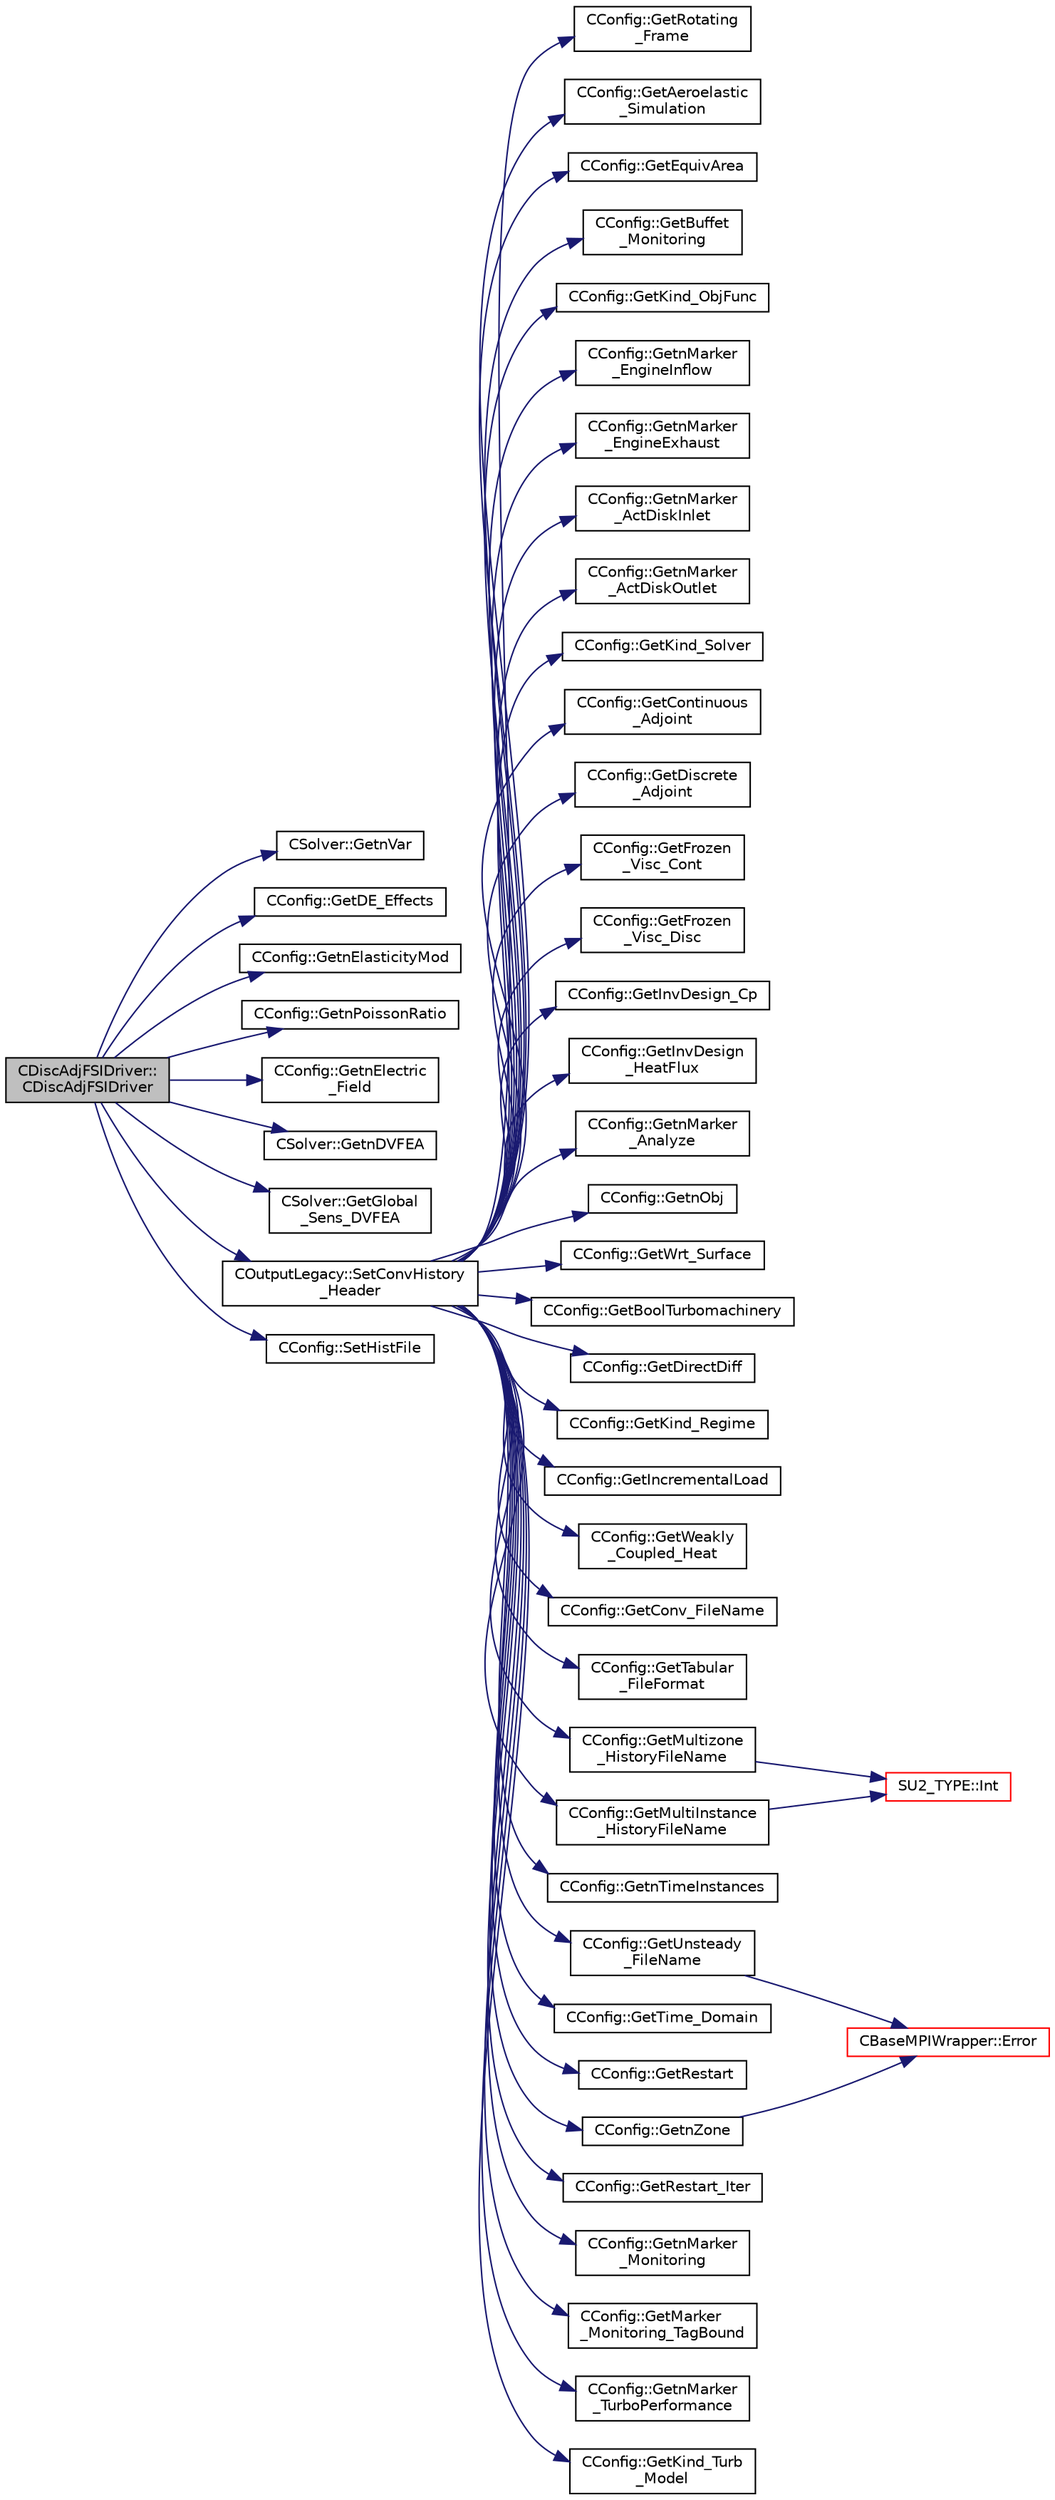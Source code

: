 digraph "CDiscAdjFSIDriver::CDiscAdjFSIDriver"
{
  edge [fontname="Helvetica",fontsize="10",labelfontname="Helvetica",labelfontsize="10"];
  node [fontname="Helvetica",fontsize="10",shape=record];
  rankdir="LR";
  Node0 [label="CDiscAdjFSIDriver::\lCDiscAdjFSIDriver",height=0.2,width=0.4,color="black", fillcolor="grey75", style="filled", fontcolor="black"];
  Node0 -> Node1 [color="midnightblue",fontsize="10",style="solid",fontname="Helvetica"];
  Node1 [label="CSolver::GetnVar",height=0.2,width=0.4,color="black", fillcolor="white", style="filled",URL="$class_c_solver.html#a65c22046b0cf1938ba22648912d04680",tooltip="Get the number of variables of the problem. "];
  Node0 -> Node2 [color="midnightblue",fontsize="10",style="solid",fontname="Helvetica"];
  Node2 [label="CConfig::GetDE_Effects",height=0.2,width=0.4,color="black", fillcolor="white", style="filled",URL="$class_c_config.html#a8ad45b179ddabec5652dbf4b517fbbf0",tooltip="Decide whether to apply DE effects to the model. "];
  Node0 -> Node3 [color="midnightblue",fontsize="10",style="solid",fontname="Helvetica"];
  Node3 [label="CConfig::GetnElasticityMod",height=0.2,width=0.4,color="black", fillcolor="white", style="filled",URL="$class_c_config.html#a292a8a8ba384f7fa5393af48de954fed",tooltip="Get the number of different values for the elasticity modulus. "];
  Node0 -> Node4 [color="midnightblue",fontsize="10",style="solid",fontname="Helvetica"];
  Node4 [label="CConfig::GetnPoissonRatio",height=0.2,width=0.4,color="black", fillcolor="white", style="filled",URL="$class_c_config.html#aa18a567f8a1941d7c5bf2166ad01609f",tooltip="Get the number of different values for the Poisson ratio. "];
  Node0 -> Node5 [color="midnightblue",fontsize="10",style="solid",fontname="Helvetica"];
  Node5 [label="CConfig::GetnElectric\l_Field",height=0.2,width=0.4,color="black", fillcolor="white", style="filled",URL="$class_c_config.html#a55654c927972cc090937f273f3fce30e",tooltip="Get the number of different values for the modulus of the electric field. "];
  Node0 -> Node6 [color="midnightblue",fontsize="10",style="solid",fontname="Helvetica"];
  Node6 [label="CSolver::GetnDVFEA",height=0.2,width=0.4,color="black", fillcolor="white", style="filled",URL="$class_c_solver.html#a7059d90c3299b61689bf9d36d8da4a26",tooltip="A virtual member. "];
  Node0 -> Node7 [color="midnightblue",fontsize="10",style="solid",fontname="Helvetica"];
  Node7 [label="CSolver::GetGlobal\l_Sens_DVFEA",height=0.2,width=0.4,color="black", fillcolor="white", style="filled",URL="$class_c_solver.html#a81bc39719c8bc94d84a83fce43bf2188",tooltip="A virtual member. "];
  Node0 -> Node8 [color="midnightblue",fontsize="10",style="solid",fontname="Helvetica"];
  Node8 [label="COutputLegacy::SetConvHistory\l_Header",height=0.2,width=0.4,color="black", fillcolor="white", style="filled",URL="$class_c_output_legacy.html#a18b50c074872fff05e5be4022c4a54de",tooltip="Write the header of the history file. "];
  Node8 -> Node9 [color="midnightblue",fontsize="10",style="solid",fontname="Helvetica"];
  Node9 [label="CConfig::GetRotating\l_Frame",height=0.2,width=0.4,color="black", fillcolor="white", style="filled",URL="$class_c_config.html#a5ac97db2be7bae9007d01557f80418bc",tooltip="Get information about the rotational frame. "];
  Node8 -> Node10 [color="midnightblue",fontsize="10",style="solid",fontname="Helvetica"];
  Node10 [label="CConfig::GetAeroelastic\l_Simulation",height=0.2,width=0.4,color="black", fillcolor="white", style="filled",URL="$class_c_config.html#a5e201a02b845a33f967cbcd3f462018a",tooltip="Get information about the aeroelastic simulation. "];
  Node8 -> Node11 [color="midnightblue",fontsize="10",style="solid",fontname="Helvetica"];
  Node11 [label="CConfig::GetEquivArea",height=0.2,width=0.4,color="black", fillcolor="white", style="filled",URL="$class_c_config.html#afddf2c0bc33a8038c6dd8ba5a40727ed",tooltip="Information about computing and plotting the equivalent area distribution. "];
  Node8 -> Node12 [color="midnightblue",fontsize="10",style="solid",fontname="Helvetica"];
  Node12 [label="CConfig::GetBuffet\l_Monitoring",height=0.2,width=0.4,color="black", fillcolor="white", style="filled",URL="$class_c_config.html#af207953f13ef34165399d63bfe851a34",tooltip="Provides the buffet monitoring information. "];
  Node8 -> Node13 [color="midnightblue",fontsize="10",style="solid",fontname="Helvetica"];
  Node13 [label="CConfig::GetKind_ObjFunc",height=0.2,width=0.4,color="black", fillcolor="white", style="filled",URL="$class_c_config.html#a2d4389021feaed9f2e62f0475f73a718",tooltip="Get the kind of objective function. There are several options: Drag coefficient, Lift coefficient..."];
  Node8 -> Node14 [color="midnightblue",fontsize="10",style="solid",fontname="Helvetica"];
  Node14 [label="CConfig::GetnMarker\l_EngineInflow",height=0.2,width=0.4,color="black", fillcolor="white", style="filled",URL="$class_c_config.html#a74b42a12b3e0f728a8ff967106430f7f",tooltip="Get the total number of boundary markers. "];
  Node8 -> Node15 [color="midnightblue",fontsize="10",style="solid",fontname="Helvetica"];
  Node15 [label="CConfig::GetnMarker\l_EngineExhaust",height=0.2,width=0.4,color="black", fillcolor="white", style="filled",URL="$class_c_config.html#ab901c8247b8cbf2b08e7addb490703eb",tooltip="Get the total number of boundary markers. "];
  Node8 -> Node16 [color="midnightblue",fontsize="10",style="solid",fontname="Helvetica"];
  Node16 [label="CConfig::GetnMarker\l_ActDiskInlet",height=0.2,width=0.4,color="black", fillcolor="white", style="filled",URL="$class_c_config.html#a4b00905a119f01898988cd633c4d7d5b",tooltip="Get the total number of boundary markers. "];
  Node8 -> Node17 [color="midnightblue",fontsize="10",style="solid",fontname="Helvetica"];
  Node17 [label="CConfig::GetnMarker\l_ActDiskOutlet",height=0.2,width=0.4,color="black", fillcolor="white", style="filled",URL="$class_c_config.html#a6e98660ec0475b808e5232cac507fc4d",tooltip="Get the total number of boundary markers. "];
  Node8 -> Node18 [color="midnightblue",fontsize="10",style="solid",fontname="Helvetica"];
  Node18 [label="CConfig::GetKind_Solver",height=0.2,width=0.4,color="black", fillcolor="white", style="filled",URL="$class_c_config.html#a0e2628fc803f14ec6179427ee02e8655",tooltip="Governing equations of the flow (it can be different from the run time equation). ..."];
  Node8 -> Node19 [color="midnightblue",fontsize="10",style="solid",fontname="Helvetica"];
  Node19 [label="CConfig::GetContinuous\l_Adjoint",height=0.2,width=0.4,color="black", fillcolor="white", style="filled",URL="$class_c_config.html#a2917fd8eeb6a8bf275a3fc351aac2a5e",tooltip="Determines if problem is adjoint. "];
  Node8 -> Node20 [color="midnightblue",fontsize="10",style="solid",fontname="Helvetica"];
  Node20 [label="CConfig::GetDiscrete\l_Adjoint",height=0.2,width=0.4,color="black", fillcolor="white", style="filled",URL="$class_c_config.html#abe9f117dab934d76e518a9e8e40b142a",tooltip="Get the indicator whether we are solving an discrete adjoint problem. "];
  Node8 -> Node21 [color="midnightblue",fontsize="10",style="solid",fontname="Helvetica"];
  Node21 [label="CConfig::GetFrozen\l_Visc_Cont",height=0.2,width=0.4,color="black", fillcolor="white", style="filled",URL="$class_c_config.html#aec67dda6436453412e8647ee6879108b",tooltip="Provides information about the way in which the turbulence will be treated by the cont..."];
  Node8 -> Node22 [color="midnightblue",fontsize="10",style="solid",fontname="Helvetica"];
  Node22 [label="CConfig::GetFrozen\l_Visc_Disc",height=0.2,width=0.4,color="black", fillcolor="white", style="filled",URL="$class_c_config.html#adb146862f57545364350419287581bbc",tooltip="Provides information about the way in which the turbulence will be treated by the disc..."];
  Node8 -> Node23 [color="midnightblue",fontsize="10",style="solid",fontname="Helvetica"];
  Node23 [label="CConfig::GetInvDesign_Cp",height=0.2,width=0.4,color="black", fillcolor="white", style="filled",URL="$class_c_config.html#a4a0147fb8c3522a826adb88c6b1f71bf",tooltip="Information about computing and plotting the equivalent area distribution. "];
  Node8 -> Node24 [color="midnightblue",fontsize="10",style="solid",fontname="Helvetica"];
  Node24 [label="CConfig::GetInvDesign\l_HeatFlux",height=0.2,width=0.4,color="black", fillcolor="white", style="filled",URL="$class_c_config.html#a2bad9c6f4a2fce60d96790aac865a7c5",tooltip="Information about computing and plotting the equivalent area distribution. "];
  Node8 -> Node25 [color="midnightblue",fontsize="10",style="solid",fontname="Helvetica"];
  Node25 [label="CConfig::GetnMarker\l_Analyze",height=0.2,width=0.4,color="black", fillcolor="white", style="filled",URL="$class_c_config.html#a1700278aa339f15f919f7a6866f2f399",tooltip="Get the total number of moving markers. "];
  Node8 -> Node26 [color="midnightblue",fontsize="10",style="solid",fontname="Helvetica"];
  Node26 [label="CConfig::GetnObj",height=0.2,width=0.4,color="black", fillcolor="white", style="filled",URL="$class_c_config.html#ab5f5e64d5919ca8e665c421c9477bb0d",tooltip="Get the total number of objectives in kind_objective list. "];
  Node8 -> Node27 [color="midnightblue",fontsize="10",style="solid",fontname="Helvetica"];
  Node27 [label="CConfig::GetWrt_Surface",height=0.2,width=0.4,color="black", fillcolor="white", style="filled",URL="$class_c_config.html#af73b9bd52a741ec32efc7a7900c1b9cc",tooltip="Write solution at each surface. "];
  Node8 -> Node28 [color="midnightblue",fontsize="10",style="solid",fontname="Helvetica"];
  Node28 [label="CConfig::GetBoolTurbomachinery",height=0.2,width=0.4,color="black", fillcolor="white", style="filled",URL="$class_c_config.html#a5c0d08193d1a4f60421afc6dc7f6cc79",tooltip="Verify if there is Turbomachinery performance option specified from config file. "];
  Node8 -> Node29 [color="midnightblue",fontsize="10",style="solid",fontname="Helvetica"];
  Node29 [label="CConfig::GetDirectDiff",height=0.2,width=0.4,color="black", fillcolor="white", style="filled",URL="$class_c_config.html#a16fdb3ee7c760f2f129778f6162a1fe4",tooltip="Get the direct differentation method. "];
  Node8 -> Node30 [color="midnightblue",fontsize="10",style="solid",fontname="Helvetica"];
  Node30 [label="CConfig::GetKind_Regime",height=0.2,width=0.4,color="black", fillcolor="white", style="filled",URL="$class_c_config.html#a66ca7e620390a81cd49cd0a00716128e",tooltip="Governing equations of the flow (it can be different from the run time equation). ..."];
  Node8 -> Node31 [color="midnightblue",fontsize="10",style="solid",fontname="Helvetica"];
  Node31 [label="CConfig::GetIncrementalLoad",height=0.2,width=0.4,color="black", fillcolor="white", style="filled",URL="$class_c_config.html#a4e4e8521bf3fdb0037a7a61186ca706d",tooltip="Check if we want to apply an incremental load to the nonlinear structural simulation. "];
  Node8 -> Node32 [color="midnightblue",fontsize="10",style="solid",fontname="Helvetica"];
  Node32 [label="CConfig::GetWeakly\l_Coupled_Heat",height=0.2,width=0.4,color="black", fillcolor="white", style="filled",URL="$class_c_config.html#adb13f6471b2c0bbef919ae9d8fe95f68",tooltip="Get the heat equation. "];
  Node8 -> Node33 [color="midnightblue",fontsize="10",style="solid",fontname="Helvetica"];
  Node33 [label="CConfig::GetConv_FileName",height=0.2,width=0.4,color="black", fillcolor="white", style="filled",URL="$class_c_config.html#a9dc8d7cbfd34cc3c37cf65d81ea53cef",tooltip="Get the name of the file with the convergence history of the problem. "];
  Node8 -> Node34 [color="midnightblue",fontsize="10",style="solid",fontname="Helvetica"];
  Node34 [label="CConfig::GetTabular\l_FileFormat",height=0.2,width=0.4,color="black", fillcolor="white", style="filled",URL="$class_c_config.html#ada7c747b29da89590dfbcc33e62e8f3e",tooltip="Get the format of the output solution. "];
  Node8 -> Node35 [color="midnightblue",fontsize="10",style="solid",fontname="Helvetica"];
  Node35 [label="CConfig::GetnZone",height=0.2,width=0.4,color="black", fillcolor="white", style="filled",URL="$class_c_config.html#a33f1af516d14a4d3815b577c37398773",tooltip="Gets the number of zones in the mesh file. "];
  Node35 -> Node36 [color="midnightblue",fontsize="10",style="solid",fontname="Helvetica"];
  Node36 [label="CBaseMPIWrapper::Error",height=0.2,width=0.4,color="red", fillcolor="white", style="filled",URL="$class_c_base_m_p_i_wrapper.html#a04457c47629bda56704e6a8804833eeb"];
  Node8 -> Node38 [color="midnightblue",fontsize="10",style="solid",fontname="Helvetica"];
  Node38 [label="CConfig::GetMultizone\l_HistoryFileName",height=0.2,width=0.4,color="black", fillcolor="white", style="filled",URL="$class_c_config.html#a8ae9c2e37d26a37342cc90866461b98a",tooltip="Append the zone index to the restart or the solution files. "];
  Node38 -> Node39 [color="midnightblue",fontsize="10",style="solid",fontname="Helvetica"];
  Node39 [label="SU2_TYPE::Int",height=0.2,width=0.4,color="red", fillcolor="white", style="filled",URL="$namespace_s_u2___t_y_p_e.html#a6b48817766d8a6486caa2807a52f6bae",tooltip="Casts the primitive value to int (uses GetValue, already implemented for each type). "];
  Node8 -> Node41 [color="midnightblue",fontsize="10",style="solid",fontname="Helvetica"];
  Node41 [label="CConfig::GetnTimeInstances",height=0.2,width=0.4,color="black", fillcolor="white", style="filled",URL="$class_c_config.html#a2e52fd45c8b5179c9cb3ce5fff935f11",tooltip="Retrieves the number of periodic time instances for Harmonic Balance. "];
  Node8 -> Node42 [color="midnightblue",fontsize="10",style="solid",fontname="Helvetica"];
  Node42 [label="CConfig::GetMultiInstance\l_HistoryFileName",height=0.2,width=0.4,color="black", fillcolor="white", style="filled",URL="$class_c_config.html#a2950c80000cad6c938d771bb835b7f49",tooltip="Append the instance index to the restart or the solution files. "];
  Node42 -> Node39 [color="midnightblue",fontsize="10",style="solid",fontname="Helvetica"];
  Node8 -> Node43 [color="midnightblue",fontsize="10",style="solid",fontname="Helvetica"];
  Node43 [label="CConfig::GetTime_Domain",height=0.2,width=0.4,color="black", fillcolor="white", style="filled",URL="$class_c_config.html#a6a11350b3c8d7577318be43cda6f7292",tooltip="Check if the multizone problem is solved for time domain. "];
  Node8 -> Node44 [color="midnightblue",fontsize="10",style="solid",fontname="Helvetica"];
  Node44 [label="CConfig::GetRestart",height=0.2,width=0.4,color="black", fillcolor="white", style="filled",URL="$class_c_config.html#ae2c8a1c09ca98735256b4ed53642ada5",tooltip="Provides the restart information. "];
  Node8 -> Node45 [color="midnightblue",fontsize="10",style="solid",fontname="Helvetica"];
  Node45 [label="CConfig::GetUnsteady\l_FileName",height=0.2,width=0.4,color="black", fillcolor="white", style="filled",URL="$class_c_config.html#a58c909cea24176adb2b2e9115fa6de7f",tooltip="Augment the input filename with the iteration number for an unsteady file. "];
  Node45 -> Node36 [color="midnightblue",fontsize="10",style="solid",fontname="Helvetica"];
  Node8 -> Node46 [color="midnightblue",fontsize="10",style="solid",fontname="Helvetica"];
  Node46 [label="CConfig::GetRestart_Iter",height=0.2,width=0.4,color="black", fillcolor="white", style="filled",URL="$class_c_config.html#adc13797fe94c17845a382dc34f706cfb",tooltip="Get the restart iteration. "];
  Node8 -> Node47 [color="midnightblue",fontsize="10",style="solid",fontname="Helvetica"];
  Node47 [label="CConfig::GetnMarker\l_Monitoring",height=0.2,width=0.4,color="black", fillcolor="white", style="filled",URL="$class_c_config.html#a62a92b26c1300323f4a4a035ec19af1a",tooltip="Get the total number of monitoring markers. "];
  Node8 -> Node48 [color="midnightblue",fontsize="10",style="solid",fontname="Helvetica"];
  Node48 [label="CConfig::GetMarker\l_Monitoring_TagBound",height=0.2,width=0.4,color="black", fillcolor="white", style="filled",URL="$class_c_config.html#a5bf47083eec0b00543d3d8c387f41ab2",tooltip="Get the name of the surface defined in the geometry file. "];
  Node8 -> Node49 [color="midnightblue",fontsize="10",style="solid",fontname="Helvetica"];
  Node49 [label="CConfig::GetnMarker\l_TurboPerformance",height=0.2,width=0.4,color="black", fillcolor="white", style="filled",URL="$class_c_config.html#a9a665d90306ed49db16ac85e4d7acbb4",tooltip="number Turbomachinery performance option specified from config file. "];
  Node8 -> Node50 [color="midnightblue",fontsize="10",style="solid",fontname="Helvetica"];
  Node50 [label="CConfig::GetKind_Turb\l_Model",height=0.2,width=0.4,color="black", fillcolor="white", style="filled",URL="$class_c_config.html#a40aaed07fc5844d505d2c0b7076594d7",tooltip="Get the kind of the turbulence model. "];
  Node0 -> Node51 [color="midnightblue",fontsize="10",style="solid",fontname="Helvetica"];
  Node51 [label="CConfig::SetHistFile",height=0.2,width=0.4,color="black", fillcolor="white", style="filled",URL="$class_c_config.html#a5fa55880911bf3360d1b51604f7240f3",tooltip="Set the ofstream of the history file for the current zone. "];
}
